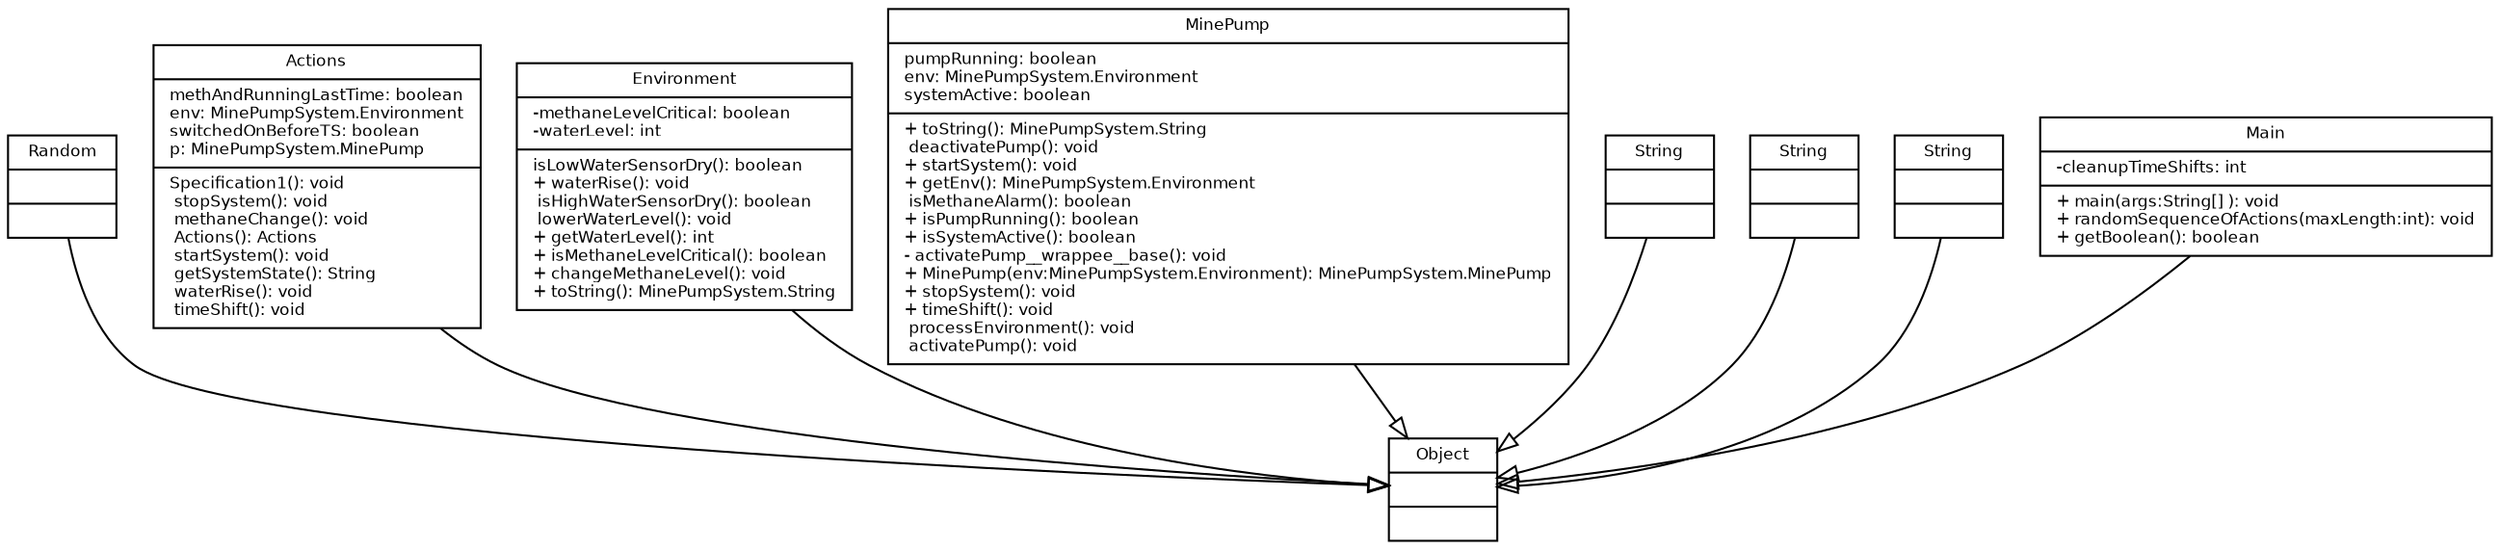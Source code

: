 digraph TypeHierarchy { 
        fontname = "Bitstream Vera Sans"
        fontsize = 8

        node [
                  fontname = "Bitstream Vera Sans"
                  fontsize = 8
                  shape = "record"
        ]

        edge [
                  fontname = "Bitstream Vera Sans"
                  fontsize = 8
        ]

        Random [
                  label = "{Random||}"
        ]

        Actions [
                  label = "{Actions|methAndRunningLastTime: boolean\lenv: MinePumpSystem.Environment\lswitchedOnBeforeTS: boolean\lp: MinePumpSystem.MinePump\l| Specification1(): void\l stopSystem(): void\l methaneChange(): void\l Actions(): Actions\l startSystem(): void\l getSystemState(): String\l waterRise(): void\l timeShift(): void\l}"
        ]

        MinePumpSystem_Environment [
                  label = "{Environment|-methaneLevelCritical: boolean\l-waterLevel: int\l| isLowWaterSensorDry(): boolean\l+ waterRise(): void\l isHighWaterSensorDry(): boolean\l lowerWaterLevel(): void\l+ getWaterLevel(): int\l+ isMethaneLevelCritical(): boolean\l+ changeMethaneLevel(): void\l+ toString(): MinePumpSystem.String\l}"
        ]

        MinePumpSystem_MinePump [
                  label = "{MinePump|pumpRunning: boolean\lenv: MinePumpSystem.Environment\lsystemActive: boolean\l|+ toString(): MinePumpSystem.String\l deactivatePump(): void\l+ startSystem(): void\l+ getEnv(): MinePumpSystem.Environment\l isMethaneAlarm(): boolean\l+ isPumpRunning(): boolean\l+ isSystemActive(): boolean\l- activatePump__wrappee__base(): void\l+ MinePump(env:MinePumpSystem.Environment): MinePumpSystem.MinePump\l+ stopSystem(): void\l+ timeShift(): void\l processEnvironment(): void\l activatePump(): void\l}"
        ]

        String [
                  label = "{String||}"
        ]

        java_lang_String [
                  label = "{String||}"
        ]

        java_lang_Object [
                  label = "{Object||}"
        ]

        MinePumpSystem_String [
                  label = "{String||}"
        ]

        Main [
                  label = "{Main|-cleanupTimeShifts: int\l|+ main(args:String[] ): void\l+ randomSequenceOfActions(maxLength:int): void\l+ getBoolean(): boolean\l}"
        ]

        edge [
                  arrowhead = "empty"
                  style = "solid"
                  arrowtail = "none"
        ]

        Random -> java_lang_Object
        Actions -> java_lang_Object
        MinePumpSystem_Environment -> java_lang_Object
        MinePumpSystem_MinePump -> java_lang_Object
        String -> java_lang_Object
        java_lang_String -> java_lang_Object
        MinePumpSystem_String -> java_lang_Object
        Main -> java_lang_Object
        edge [
                  arrowhead = "empty"
                  style = "dashed"
                  arrowtail = "none"
        ]

        edge [
                  arrowhead = "normal"
                  style = "solid"
                  arrowtail = "odot"
        ]

}